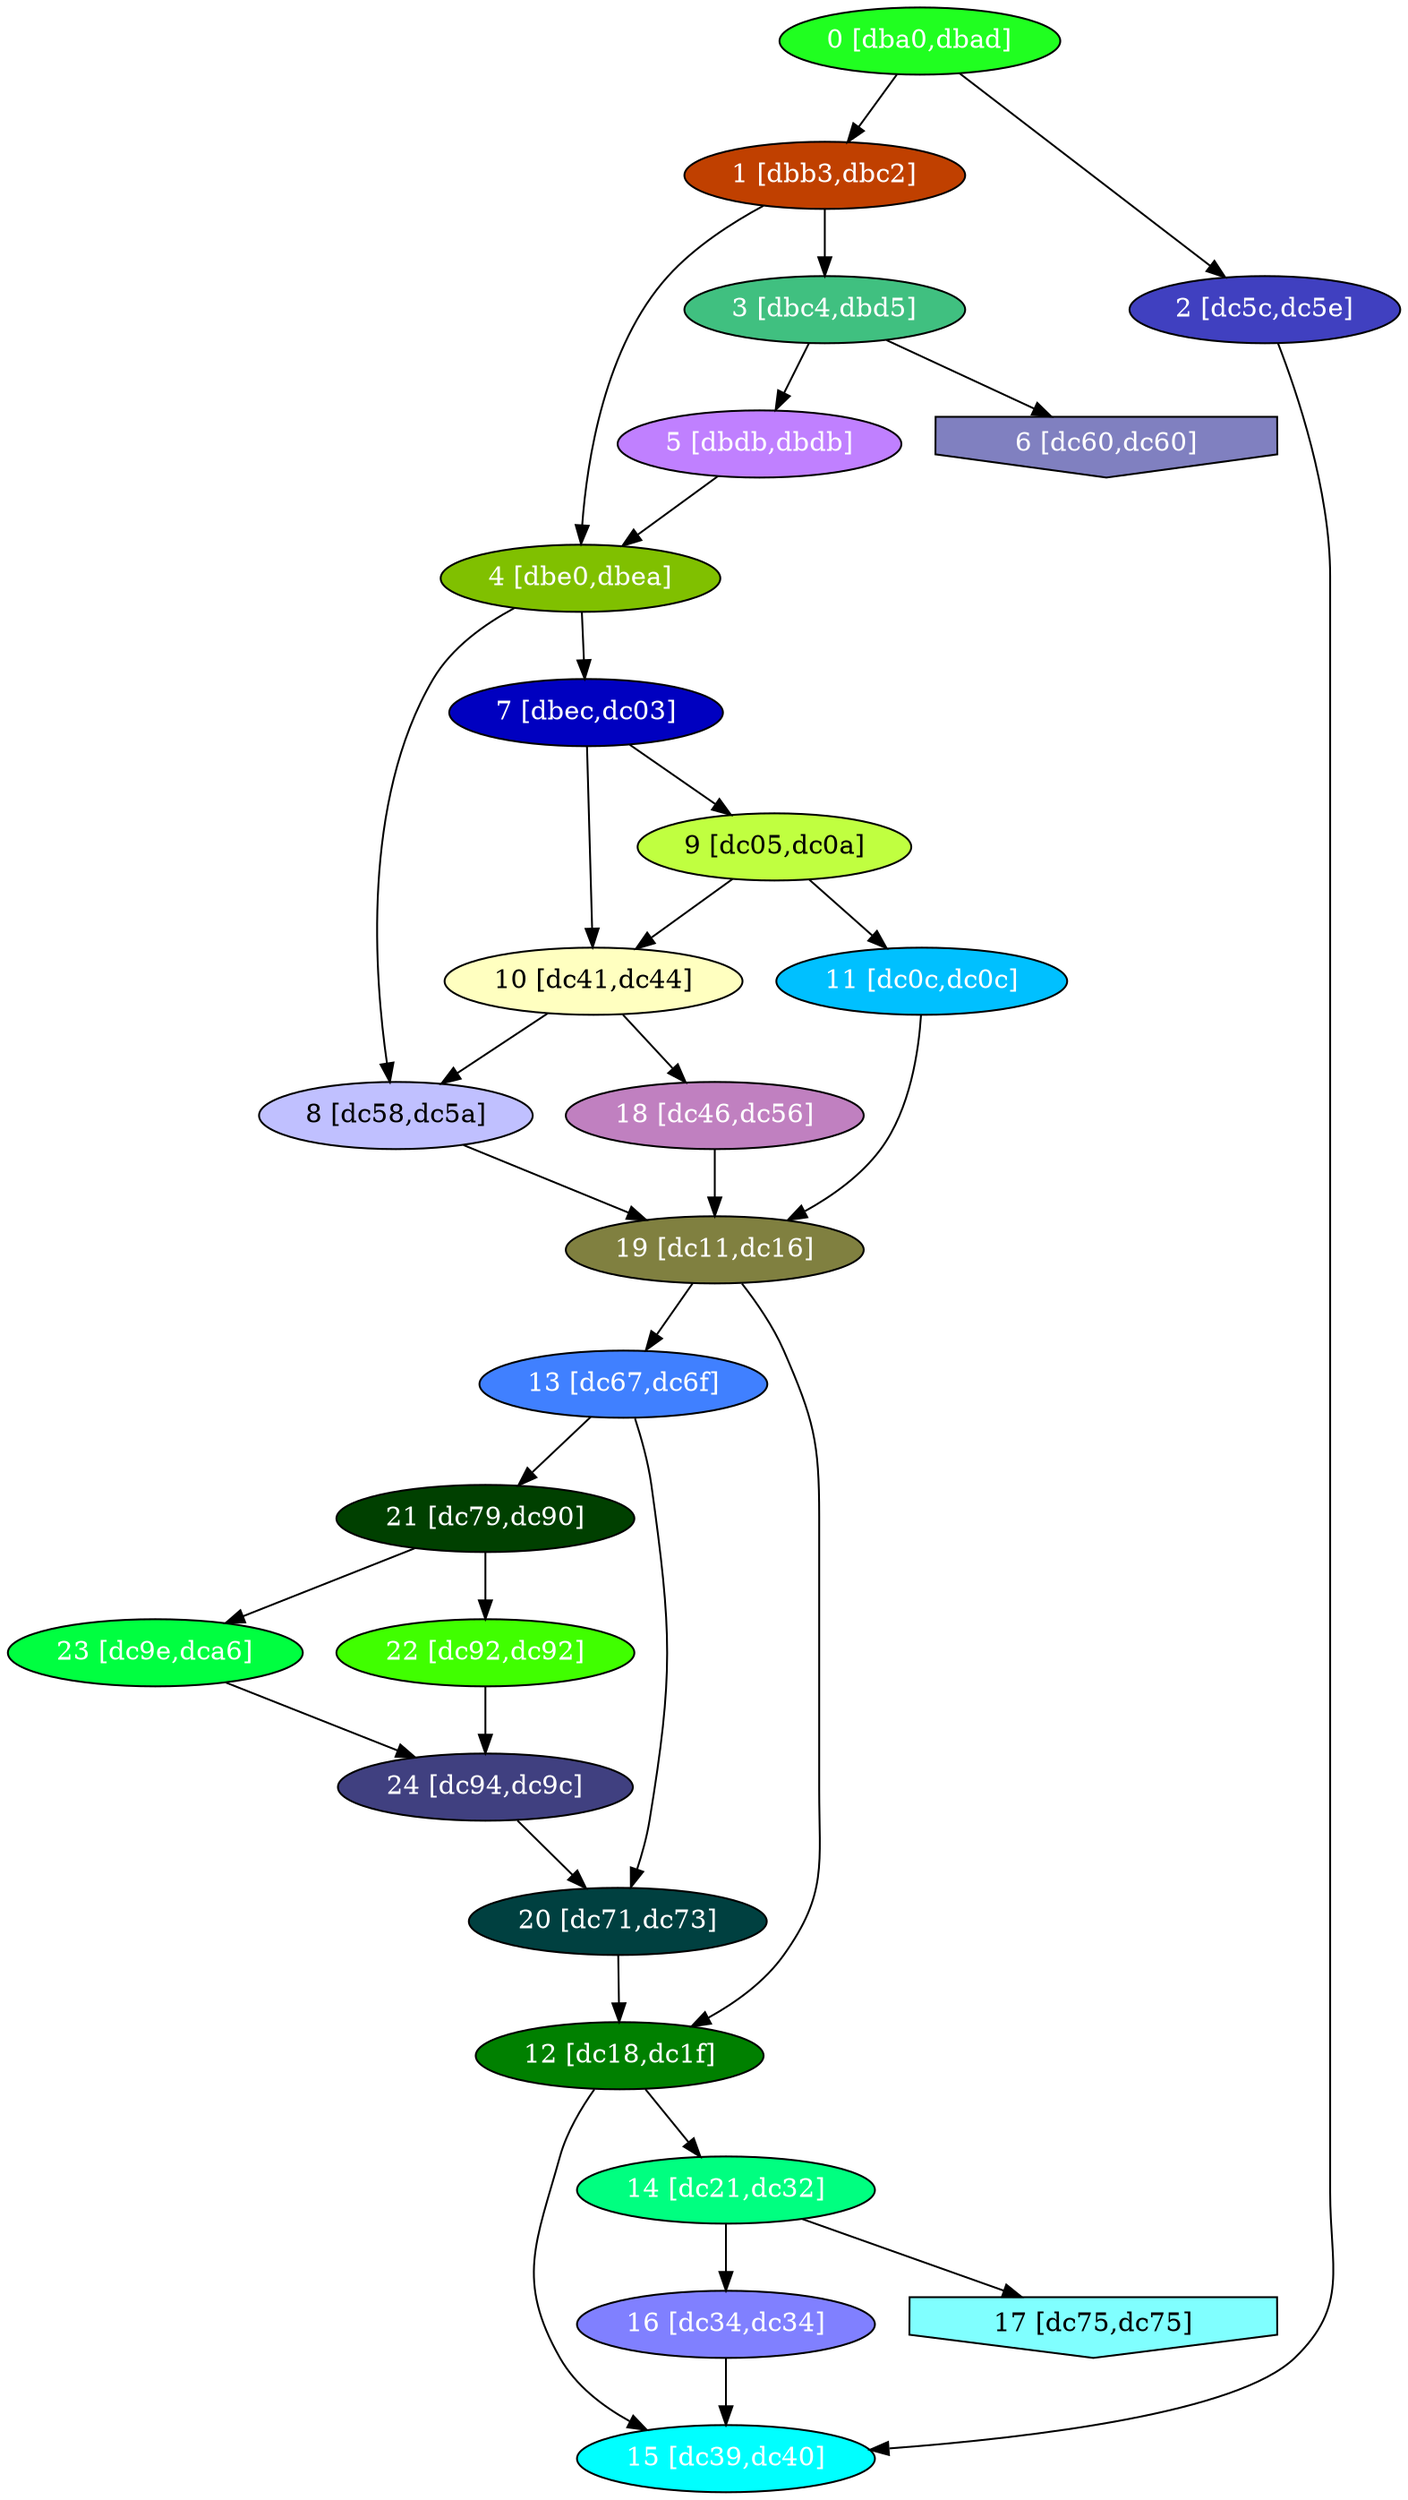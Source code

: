 diGraph libnss3{
	libnss3_0  [style=filled fillcolor="#20FF20" fontcolor="#ffffff" shape=oval label="0 [dba0,dbad]"]
	libnss3_1  [style=filled fillcolor="#C04000" fontcolor="#ffffff" shape=oval label="1 [dbb3,dbc2]"]
	libnss3_2  [style=filled fillcolor="#4040C0" fontcolor="#ffffff" shape=oval label="2 [dc5c,dc5e]"]
	libnss3_3  [style=filled fillcolor="#40C080" fontcolor="#ffffff" shape=oval label="3 [dbc4,dbd5]"]
	libnss3_4  [style=filled fillcolor="#80C000" fontcolor="#ffffff" shape=oval label="4 [dbe0,dbea]"]
	libnss3_5  [style=filled fillcolor="#C080FF" fontcolor="#ffffff" shape=oval label="5 [dbdb,dbdb]"]
	libnss3_6  [style=filled fillcolor="#8080C0" fontcolor="#ffffff" shape=invhouse label="6 [dc60,dc60]"]
	libnss3_7  [style=filled fillcolor="#0000C0" fontcolor="#ffffff" shape=oval label="7 [dbec,dc03]"]
	libnss3_8  [style=filled fillcolor="#C0C0FF" fontcolor="#000000" shape=oval label="8 [dc58,dc5a]"]
	libnss3_9  [style=filled fillcolor="#C0FF40" fontcolor="#000000" shape=oval label="9 [dc05,dc0a]"]
	libnss3_a  [style=filled fillcolor="#FFFFC0" fontcolor="#000000" shape=oval label="10 [dc41,dc44]"]
	libnss3_b  [style=filled fillcolor="#00C0FF" fontcolor="#ffffff" shape=oval label="11 [dc0c,dc0c]"]
	libnss3_c  [style=filled fillcolor="#008000" fontcolor="#ffffff" shape=oval label="12 [dc18,dc1f]"]
	libnss3_d  [style=filled fillcolor="#4080FF" fontcolor="#ffffff" shape=oval label="13 [dc67,dc6f]"]
	libnss3_e  [style=filled fillcolor="#00FF80" fontcolor="#ffffff" shape=oval label="14 [dc21,dc32]"]
	libnss3_f  [style=filled fillcolor="#00FFFF" fontcolor="#ffffff" shape=oval label="15 [dc39,dc40]"]
	libnss3_10  [style=filled fillcolor="#8080FF" fontcolor="#ffffff" shape=oval label="16 [dc34,dc34]"]
	libnss3_11  [style=filled fillcolor="#80FFFF" fontcolor="#000000" shape=invhouse label="17 [dc75,dc75]"]
	libnss3_12  [style=filled fillcolor="#C080C0" fontcolor="#ffffff" shape=oval label="18 [dc46,dc56]"]
	libnss3_13  [style=filled fillcolor="#808040" fontcolor="#ffffff" shape=oval label="19 [dc11,dc16]"]
	libnss3_14  [style=filled fillcolor="#004040" fontcolor="#ffffff" shape=oval label="20 [dc71,dc73]"]
	libnss3_15  [style=filled fillcolor="#004000" fontcolor="#ffffff" shape=oval label="21 [dc79,dc90]"]
	libnss3_16  [style=filled fillcolor="#40FF00" fontcolor="#ffffff" shape=oval label="22 [dc92,dc92]"]
	libnss3_17  [style=filled fillcolor="#00FF40" fontcolor="#ffffff" shape=oval label="23 [dc9e,dca6]"]
	libnss3_18  [style=filled fillcolor="#404080" fontcolor="#ffffff" shape=oval label="24 [dc94,dc9c]"]

	libnss3_0 -> libnss3_1
	libnss3_0 -> libnss3_2
	libnss3_1 -> libnss3_3
	libnss3_1 -> libnss3_4
	libnss3_2 -> libnss3_f
	libnss3_3 -> libnss3_5
	libnss3_3 -> libnss3_6
	libnss3_4 -> libnss3_7
	libnss3_4 -> libnss3_8
	libnss3_5 -> libnss3_4
	libnss3_7 -> libnss3_9
	libnss3_7 -> libnss3_a
	libnss3_8 -> libnss3_13
	libnss3_9 -> libnss3_a
	libnss3_9 -> libnss3_b
	libnss3_a -> libnss3_8
	libnss3_a -> libnss3_12
	libnss3_b -> libnss3_13
	libnss3_c -> libnss3_e
	libnss3_c -> libnss3_f
	libnss3_d -> libnss3_14
	libnss3_d -> libnss3_15
	libnss3_e -> libnss3_10
	libnss3_e -> libnss3_11
	libnss3_10 -> libnss3_f
	libnss3_12 -> libnss3_13
	libnss3_13 -> libnss3_c
	libnss3_13 -> libnss3_d
	libnss3_14 -> libnss3_c
	libnss3_15 -> libnss3_16
	libnss3_15 -> libnss3_17
	libnss3_16 -> libnss3_18
	libnss3_17 -> libnss3_18
	libnss3_18 -> libnss3_14
}